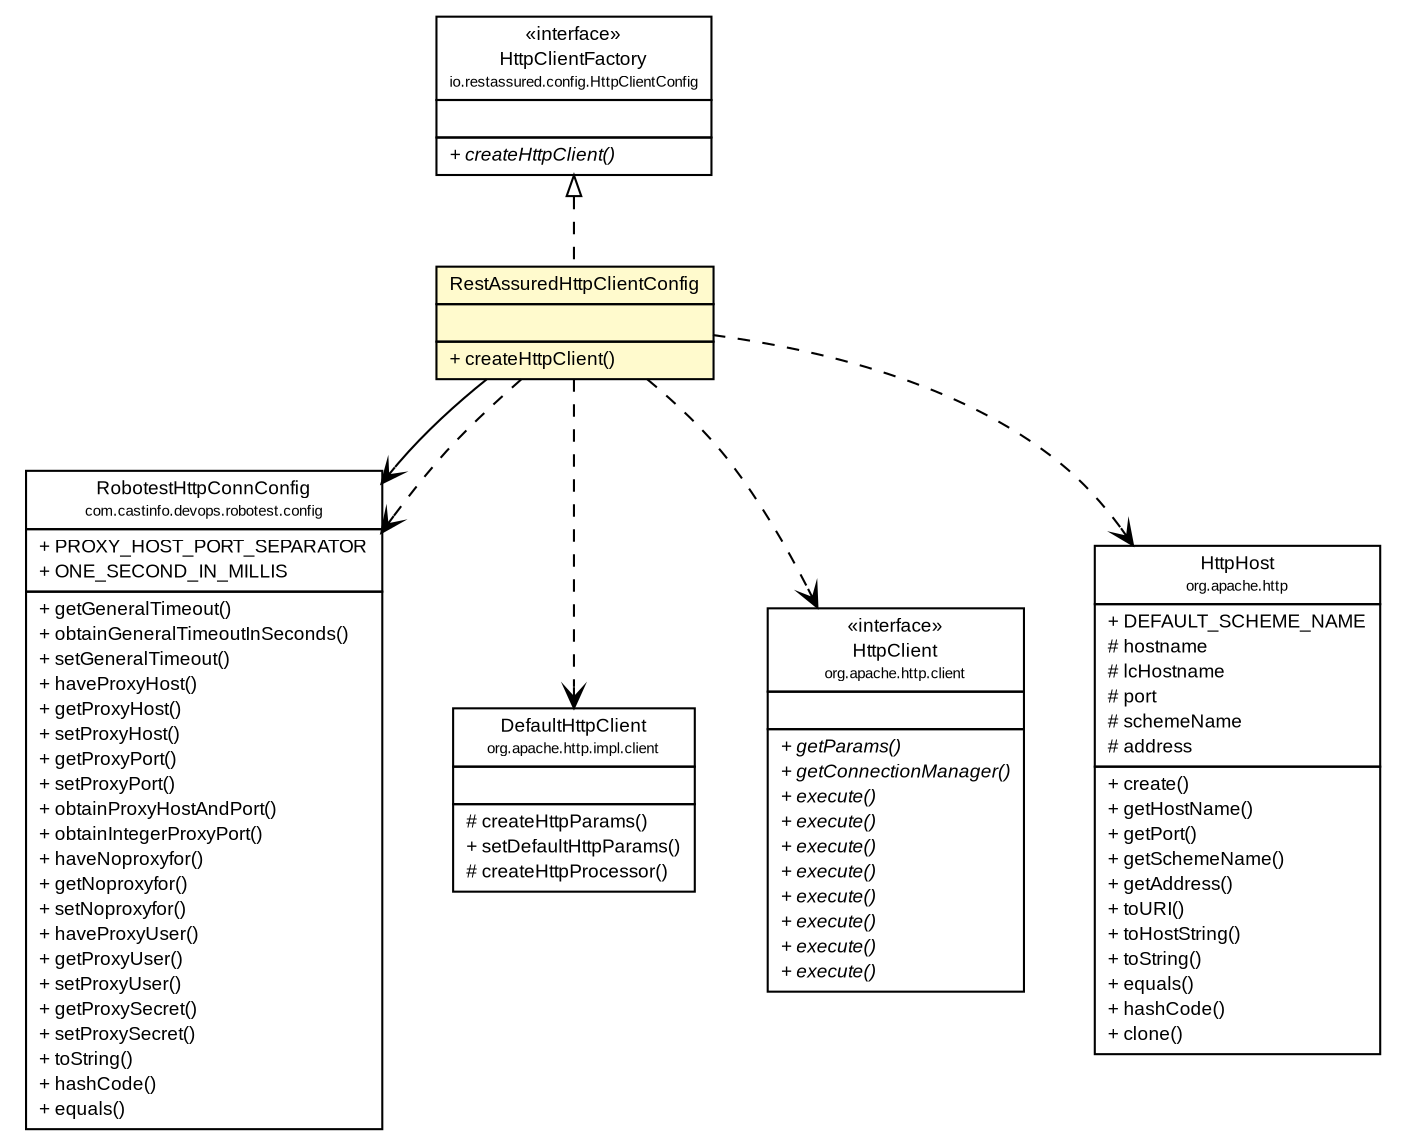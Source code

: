 #!/usr/local/bin/dot
#
# Class diagram 
# Generated by UMLGraph version R5_6-24-gf6e263 (https://www.umlgraph.org/)
#

digraph G {
	edge [fontname="arial",fontsize=10,labelfontname="arial",labelfontsize=10];
	node [fontname="arial",fontsize=10,shape=plaintext];
	nodesep=0.25;
	ranksep=0.5;
	// com.castinfo.devops.robotest.config.RobotestHttpConnConfig
	c1270 [label=<<table title="com.castinfo.devops.robotest.config.RobotestHttpConnConfig" border="0" cellborder="1" cellspacing="0" cellpadding="2" port="p" href="../config/RobotestHttpConnConfig.html">
		<tr><td><table border="0" cellspacing="0" cellpadding="1">
<tr><td align="center" balign="center"> RobotestHttpConnConfig </td></tr>
<tr><td align="center" balign="center"><font point-size="7.0"> com.castinfo.devops.robotest.config </font></td></tr>
		</table></td></tr>
		<tr><td><table border="0" cellspacing="0" cellpadding="1">
<tr><td align="left" balign="left"> + PROXY_HOST_PORT_SEPARATOR </td></tr>
<tr><td align="left" balign="left"> + ONE_SECOND_IN_MILLIS </td></tr>
		</table></td></tr>
		<tr><td><table border="0" cellspacing="0" cellpadding="1">
<tr><td align="left" balign="left"> + getGeneralTimeout() </td></tr>
<tr><td align="left" balign="left"> + obtainGeneralTimeoutInSeconds() </td></tr>
<tr><td align="left" balign="left"> + setGeneralTimeout() </td></tr>
<tr><td align="left" balign="left"> + haveProxyHost() </td></tr>
<tr><td align="left" balign="left"> + getProxyHost() </td></tr>
<tr><td align="left" balign="left"> + setProxyHost() </td></tr>
<tr><td align="left" balign="left"> + getProxyPort() </td></tr>
<tr><td align="left" balign="left"> + setProxyPort() </td></tr>
<tr><td align="left" balign="left"> + obtainProxyHostAndPort() </td></tr>
<tr><td align="left" balign="left"> + obtainIntegerProxyPort() </td></tr>
<tr><td align="left" balign="left"> + haveNoproxyfor() </td></tr>
<tr><td align="left" balign="left"> + getNoproxyfor() </td></tr>
<tr><td align="left" balign="left"> + setNoproxyfor() </td></tr>
<tr><td align="left" balign="left"> + haveProxyUser() </td></tr>
<tr><td align="left" balign="left"> + getProxyUser() </td></tr>
<tr><td align="left" balign="left"> + setProxyUser() </td></tr>
<tr><td align="left" balign="left"> + getProxySecret() </td></tr>
<tr><td align="left" balign="left"> + setProxySecret() </td></tr>
<tr><td align="left" balign="left"> + toString() </td></tr>
<tr><td align="left" balign="left"> + hashCode() </td></tr>
<tr><td align="left" balign="left"> + equals() </td></tr>
		</table></td></tr>
		</table>>, URL="../config/RobotestHttpConnConfig.html", fontname="arial", fontcolor="black", fontsize=9.0];
	// com.castinfo.devops.robotest.restassured.RestAssuredHttpClientConfig
	c1303 [label=<<table title="com.castinfo.devops.robotest.restassured.RestAssuredHttpClientConfig" border="0" cellborder="1" cellspacing="0" cellpadding="2" port="p" bgcolor="lemonChiffon" href="./RestAssuredHttpClientConfig.html">
		<tr><td><table border="0" cellspacing="0" cellpadding="1">
<tr><td align="center" balign="center"> RestAssuredHttpClientConfig </td></tr>
		</table></td></tr>
		<tr><td><table border="0" cellspacing="0" cellpadding="1">
<tr><td align="left" balign="left">  </td></tr>
		</table></td></tr>
		<tr><td><table border="0" cellspacing="0" cellpadding="1">
<tr><td align="left" balign="left"> + createHttpClient() </td></tr>
		</table></td></tr>
		</table>>, URL="./RestAssuredHttpClientConfig.html", fontname="arial", fontcolor="black", fontsize=9.0];
	//com.castinfo.devops.robotest.restassured.RestAssuredHttpClientConfig implements io.restassured.config.HttpClientConfig.HttpClientFactory
	c1309:p -> c1303:p [dir=back,arrowtail=empty,style=dashed];
	// com.castinfo.devops.robotest.restassured.RestAssuredHttpClientConfig NAVASSOC com.castinfo.devops.robotest.config.RobotestHttpConnConfig
	c1303:p -> c1270:p [taillabel="", label="", headlabel="", fontname="arial", fontcolor="black", fontsize=10.0, color="black", arrowhead=open];
	// com.castinfo.devops.robotest.restassured.RestAssuredHttpClientConfig DEPEND org.apache.http.impl.client.DefaultHttpClient
	c1303:p -> c1313:p [taillabel="", label="", headlabel="", fontname="arial", fontcolor="black", fontsize=10.0, color="black", arrowhead=open, style=dashed];
	// com.castinfo.devops.robotest.restassured.RestAssuredHttpClientConfig DEPEND org.apache.http.client.HttpClient
	c1303:p -> c1319:p [taillabel="", label="", headlabel="", fontname="arial", fontcolor="black", fontsize=10.0, color="black", arrowhead=open, style=dashed];
	// com.castinfo.devops.robotest.restassured.RestAssuredHttpClientConfig DEPEND com.castinfo.devops.robotest.config.RobotestHttpConnConfig
	c1303:p -> c1270:p [taillabel="", label="", headlabel="", fontname="arial", fontcolor="black", fontsize=10.0, color="black", arrowhead=open, style=dashed];
	// com.castinfo.devops.robotest.restassured.RestAssuredHttpClientConfig DEPEND org.apache.http.HttpHost
	c1303:p -> c1322:p [taillabel="", label="", headlabel="", fontname="arial", fontcolor="black", fontsize=10.0, color="black", arrowhead=open, style=dashed];
	// org.apache.http.impl.client.DefaultHttpClient
	c1313 [label=<<table title="org.apache.http.impl.client.DefaultHttpClient" border="0" cellborder="1" cellspacing="0" cellpadding="2" port="p" href="https://java.sun.com/j2se/1.4.2/docs/api/org/apache/http/impl/client/DefaultHttpClient.html">
		<tr><td><table border="0" cellspacing="0" cellpadding="1">
<tr><td align="center" balign="center"> DefaultHttpClient </td></tr>
<tr><td align="center" balign="center"><font point-size="7.0"> org.apache.http.impl.client </font></td></tr>
		</table></td></tr>
		<tr><td><table border="0" cellspacing="0" cellpadding="1">
<tr><td align="left" balign="left">  </td></tr>
		</table></td></tr>
		<tr><td><table border="0" cellspacing="0" cellpadding="1">
<tr><td align="left" balign="left"> # createHttpParams() </td></tr>
<tr><td align="left" balign="left"> + setDefaultHttpParams() </td></tr>
<tr><td align="left" balign="left"> # createHttpProcessor() </td></tr>
		</table></td></tr>
		</table>>, URL="https://java.sun.com/j2se/1.4.2/docs/api/org/apache/http/impl/client/DefaultHttpClient.html", fontname="arial", fontcolor="black", fontsize=9.0];
	// org.apache.http.client.HttpClient
	c1319 [label=<<table title="org.apache.http.client.HttpClient" border="0" cellborder="1" cellspacing="0" cellpadding="2" port="p" href="https://java.sun.com/j2se/1.4.2/docs/api/org/apache/http/client/HttpClient.html">
		<tr><td><table border="0" cellspacing="0" cellpadding="1">
<tr><td align="center" balign="center"> &#171;interface&#187; </td></tr>
<tr><td align="center" balign="center"> HttpClient </td></tr>
<tr><td align="center" balign="center"><font point-size="7.0"> org.apache.http.client </font></td></tr>
		</table></td></tr>
		<tr><td><table border="0" cellspacing="0" cellpadding="1">
<tr><td align="left" balign="left">  </td></tr>
		</table></td></tr>
		<tr><td><table border="0" cellspacing="0" cellpadding="1">
<tr><td align="left" balign="left"><font face="arial italic" point-size="9.0"> + getParams() </font></td></tr>
<tr><td align="left" balign="left"><font face="arial italic" point-size="9.0"> + getConnectionManager() </font></td></tr>
<tr><td align="left" balign="left"><font face="arial italic" point-size="9.0"> + execute() </font></td></tr>
<tr><td align="left" balign="left"><font face="arial italic" point-size="9.0"> + execute() </font></td></tr>
<tr><td align="left" balign="left"><font face="arial italic" point-size="9.0"> + execute() </font></td></tr>
<tr><td align="left" balign="left"><font face="arial italic" point-size="9.0"> + execute() </font></td></tr>
<tr><td align="left" balign="left"><font face="arial italic" point-size="9.0"> + execute() </font></td></tr>
<tr><td align="left" balign="left"><font face="arial italic" point-size="9.0"> + execute() </font></td></tr>
<tr><td align="left" balign="left"><font face="arial italic" point-size="9.0"> + execute() </font></td></tr>
<tr><td align="left" balign="left"><font face="arial italic" point-size="9.0"> + execute() </font></td></tr>
		</table></td></tr>
		</table>>, URL="https://java.sun.com/j2se/1.4.2/docs/api/org/apache/http/client/HttpClient.html", fontname="arial", fontcolor="black", fontsize=9.0];
	// io.restassured.config.HttpClientConfig.HttpClientFactory
	c1309 [label=<<table title="io.restassured.config.HttpClientConfig.HttpClientFactory" border="0" cellborder="1" cellspacing="0" cellpadding="2" port="p" href="https://java.sun.com/j2se/1.4.2/docs/api/io/restassured/config/HttpClientConfig/HttpClientFactory.html">
		<tr><td><table border="0" cellspacing="0" cellpadding="1">
<tr><td align="center" balign="center"> &#171;interface&#187; </td></tr>
<tr><td align="center" balign="center"> HttpClientFactory </td></tr>
<tr><td align="center" balign="center"><font point-size="7.0"> io.restassured.config.HttpClientConfig </font></td></tr>
		</table></td></tr>
		<tr><td><table border="0" cellspacing="0" cellpadding="1">
<tr><td align="left" balign="left">  </td></tr>
		</table></td></tr>
		<tr><td><table border="0" cellspacing="0" cellpadding="1">
<tr><td align="left" balign="left"><font face="arial italic" point-size="9.0"> + createHttpClient() </font></td></tr>
		</table></td></tr>
		</table>>, URL="https://java.sun.com/j2se/1.4.2/docs/api/io/restassured/config/HttpClientConfig/HttpClientFactory.html", fontname="arial", fontcolor="black", fontsize=9.0];
	// org.apache.http.HttpHost
	c1322 [label=<<table title="org.apache.http.HttpHost" border="0" cellborder="1" cellspacing="0" cellpadding="2" port="p" href="https://java.sun.com/j2se/1.4.2/docs/api/org/apache/http/HttpHost.html">
		<tr><td><table border="0" cellspacing="0" cellpadding="1">
<tr><td align="center" balign="center"> HttpHost </td></tr>
<tr><td align="center" balign="center"><font point-size="7.0"> org.apache.http </font></td></tr>
		</table></td></tr>
		<tr><td><table border="0" cellspacing="0" cellpadding="1">
<tr><td align="left" balign="left"> + DEFAULT_SCHEME_NAME </td></tr>
<tr><td align="left" balign="left"> # hostname </td></tr>
<tr><td align="left" balign="left"> # lcHostname </td></tr>
<tr><td align="left" balign="left"> # port </td></tr>
<tr><td align="left" balign="left"> # schemeName </td></tr>
<tr><td align="left" balign="left"> # address </td></tr>
		</table></td></tr>
		<tr><td><table border="0" cellspacing="0" cellpadding="1">
<tr><td align="left" balign="left"> + create() </td></tr>
<tr><td align="left" balign="left"> + getHostName() </td></tr>
<tr><td align="left" balign="left"> + getPort() </td></tr>
<tr><td align="left" balign="left"> + getSchemeName() </td></tr>
<tr><td align="left" balign="left"> + getAddress() </td></tr>
<tr><td align="left" balign="left"> + toURI() </td></tr>
<tr><td align="left" balign="left"> + toHostString() </td></tr>
<tr><td align="left" balign="left"> + toString() </td></tr>
<tr><td align="left" balign="left"> + equals() </td></tr>
<tr><td align="left" balign="left"> + hashCode() </td></tr>
<tr><td align="left" balign="left"> + clone() </td></tr>
		</table></td></tr>
		</table>>, URL="https://java.sun.com/j2se/1.4.2/docs/api/org/apache/http/HttpHost.html", fontname="arial", fontcolor="black", fontsize=9.0];
}

